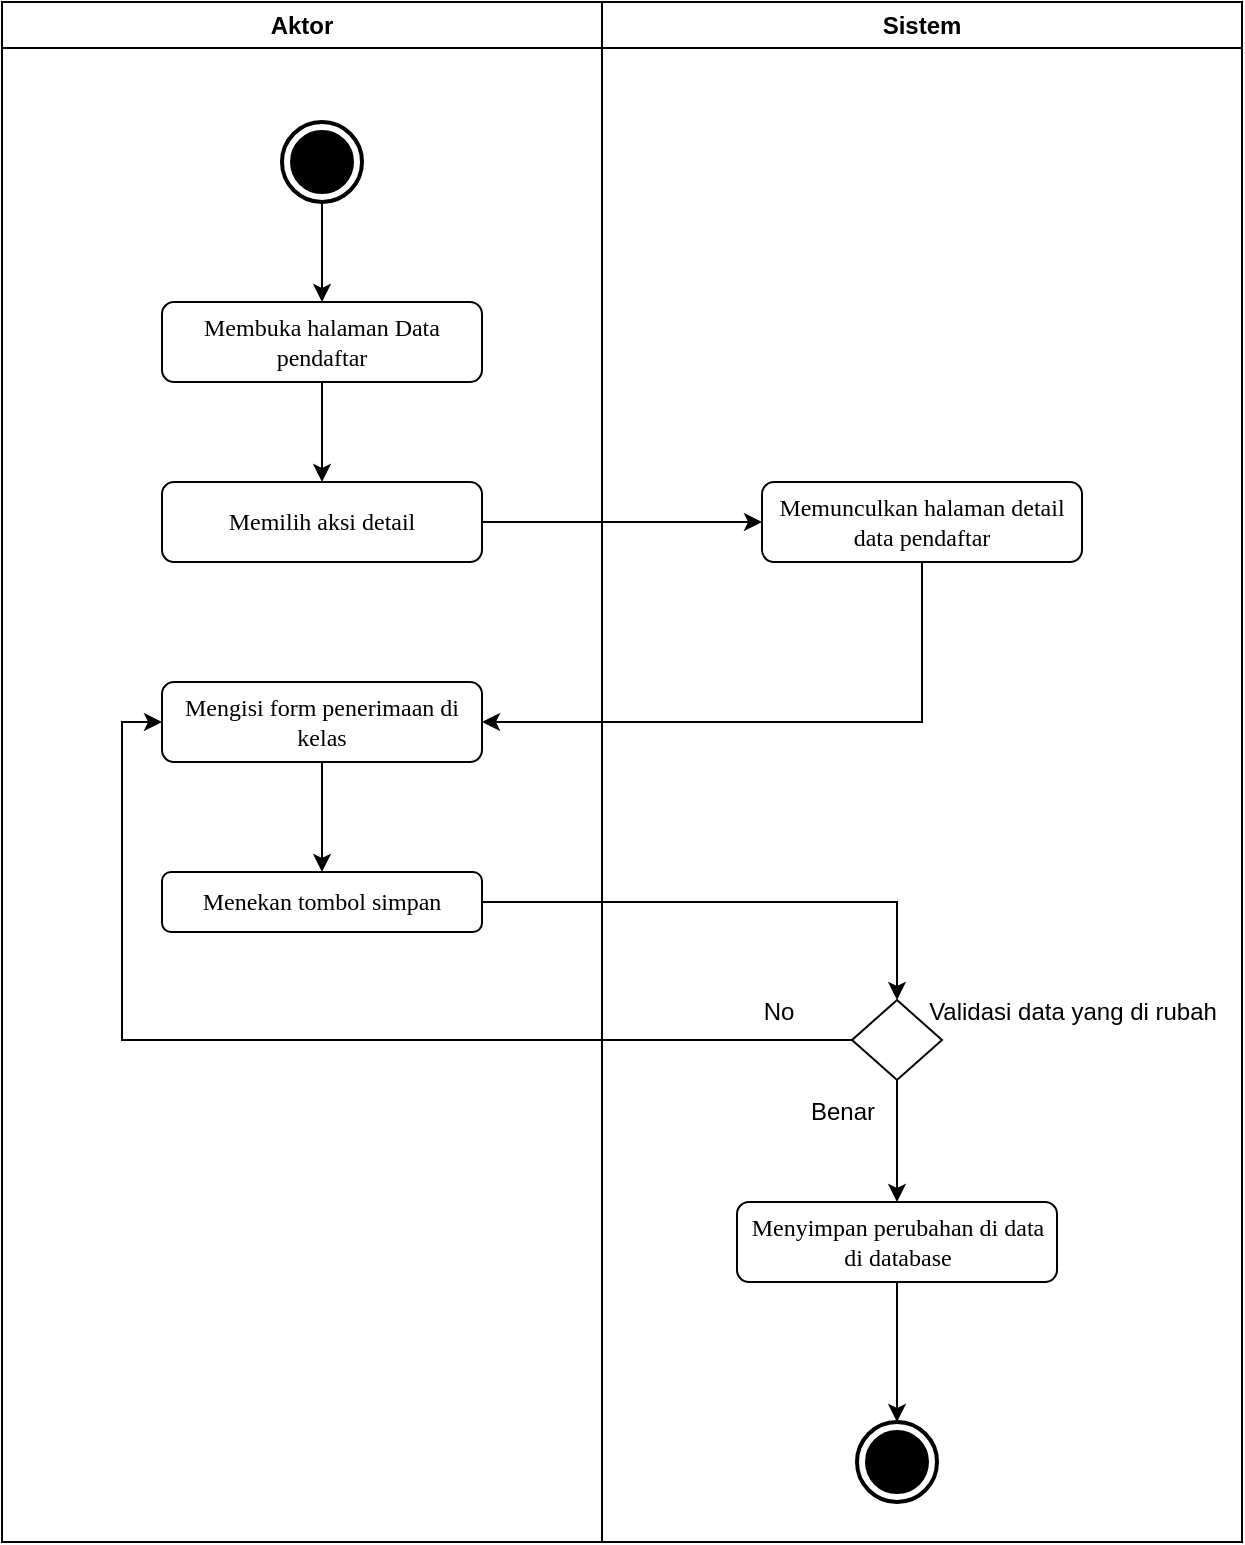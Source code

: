 <mxfile version="21.6.5" type="github">
  <diagram name="Halaman-1" id="mmzkrZ3bWaOufJRhY-9n">
    <mxGraphModel dx="1154" dy="527" grid="1" gridSize="10" guides="1" tooltips="1" connect="1" arrows="1" fold="1" page="1" pageScale="1" pageWidth="827" pageHeight="1169" math="0" shadow="0">
      <root>
        <mxCell id="0" />
        <mxCell id="1" parent="0" />
        <mxCell id="neQgJpMcW6tfKHsPSCcL-1" value="Aktor" style="swimlane;whiteSpace=wrap;html=1;" vertex="1" parent="1">
          <mxGeometry x="80" y="60" width="300" height="770" as="geometry" />
        </mxCell>
        <mxCell id="neQgJpMcW6tfKHsPSCcL-2" style="edgeStyle=orthogonalEdgeStyle;rounded=0;orthogonalLoop=1;jettySize=auto;html=1;entryX=0.5;entryY=0;entryDx=0;entryDy=0;" edge="1" parent="neQgJpMcW6tfKHsPSCcL-1" source="neQgJpMcW6tfKHsPSCcL-3" target="neQgJpMcW6tfKHsPSCcL-4">
          <mxGeometry relative="1" as="geometry" />
        </mxCell>
        <mxCell id="neQgJpMcW6tfKHsPSCcL-3" value="" style="html=1;shape=mxgraph.sysml.actFinal;strokeWidth=2;verticalLabelPosition=bottom;verticalAlignment=top;" vertex="1" parent="neQgJpMcW6tfKHsPSCcL-1">
          <mxGeometry x="140" y="60" width="40" height="40" as="geometry" />
        </mxCell>
        <mxCell id="neQgJpMcW6tfKHsPSCcL-21" style="edgeStyle=orthogonalEdgeStyle;rounded=0;orthogonalLoop=1;jettySize=auto;html=1;entryX=0.5;entryY=0;entryDx=0;entryDy=0;" edge="1" parent="neQgJpMcW6tfKHsPSCcL-1" source="neQgJpMcW6tfKHsPSCcL-4" target="neQgJpMcW6tfKHsPSCcL-20">
          <mxGeometry relative="1" as="geometry" />
        </mxCell>
        <mxCell id="neQgJpMcW6tfKHsPSCcL-4" value="&lt;font face=&quot;Times New Roman&quot;&gt;Membuka halaman Data pendaftar&lt;/font&gt;" style="shape=rect;html=1;rounded=1;whiteSpace=wrap;align=center;" vertex="1" parent="neQgJpMcW6tfKHsPSCcL-1">
          <mxGeometry x="80" y="150" width="160" height="40" as="geometry" />
        </mxCell>
        <mxCell id="neQgJpMcW6tfKHsPSCcL-24" style="edgeStyle=orthogonalEdgeStyle;rounded=0;orthogonalLoop=1;jettySize=auto;html=1;entryX=0.5;entryY=0;entryDx=0;entryDy=0;" edge="1" parent="neQgJpMcW6tfKHsPSCcL-1" source="neQgJpMcW6tfKHsPSCcL-5" target="neQgJpMcW6tfKHsPSCcL-23">
          <mxGeometry relative="1" as="geometry" />
        </mxCell>
        <mxCell id="neQgJpMcW6tfKHsPSCcL-5" value="&lt;font face=&quot;Times New Roman&quot;&gt;Mengisi form penerimaan di kelas&lt;/font&gt;" style="shape=rect;html=1;rounded=1;whiteSpace=wrap;align=center;" vertex="1" parent="neQgJpMcW6tfKHsPSCcL-1">
          <mxGeometry x="80" y="340" width="160" height="40" as="geometry" />
        </mxCell>
        <mxCell id="neQgJpMcW6tfKHsPSCcL-20" value="&lt;font face=&quot;Times New Roman&quot;&gt;Memilih aksi detail&lt;/font&gt;" style="shape=rect;html=1;rounded=1;whiteSpace=wrap;align=center;" vertex="1" parent="neQgJpMcW6tfKHsPSCcL-1">
          <mxGeometry x="80" y="240" width="160" height="40" as="geometry" />
        </mxCell>
        <mxCell id="neQgJpMcW6tfKHsPSCcL-23" value="&lt;font face=&quot;Times New Roman&quot;&gt;Menekan tombol simpan&lt;/font&gt;" style="shape=rect;html=1;rounded=1;whiteSpace=wrap;align=center;" vertex="1" parent="neQgJpMcW6tfKHsPSCcL-1">
          <mxGeometry x="80" y="435" width="160" height="30" as="geometry" />
        </mxCell>
        <mxCell id="neQgJpMcW6tfKHsPSCcL-6" value="Sistem" style="swimlane;whiteSpace=wrap;html=1;" vertex="1" parent="1">
          <mxGeometry x="380" y="60" width="320" height="770" as="geometry" />
        </mxCell>
        <mxCell id="neQgJpMcW6tfKHsPSCcL-7" value="&lt;font face=&quot;Times New Roman&quot;&gt;Memunculkan halaman detail data pendaftar&lt;/font&gt;" style="shape=rect;html=1;rounded=1;whiteSpace=wrap;align=center;" vertex="1" parent="neQgJpMcW6tfKHsPSCcL-6">
          <mxGeometry x="80" y="240" width="160" height="40" as="geometry" />
        </mxCell>
        <mxCell id="neQgJpMcW6tfKHsPSCcL-28" style="edgeStyle=orthogonalEdgeStyle;rounded=0;orthogonalLoop=1;jettySize=auto;html=1;entryX=0.5;entryY=0;entryDx=0;entryDy=0;" edge="1" parent="neQgJpMcW6tfKHsPSCcL-6" source="neQgJpMcW6tfKHsPSCcL-10" target="neQgJpMcW6tfKHsPSCcL-26">
          <mxGeometry relative="1" as="geometry" />
        </mxCell>
        <mxCell id="neQgJpMcW6tfKHsPSCcL-10" value="" style="rhombus;whiteSpace=wrap;html=1;" vertex="1" parent="neQgJpMcW6tfKHsPSCcL-6">
          <mxGeometry x="125" y="499" width="45" height="40" as="geometry" />
        </mxCell>
        <mxCell id="neQgJpMcW6tfKHsPSCcL-13" value="" style="html=1;shape=mxgraph.sysml.actFinal;strokeWidth=2;verticalLabelPosition=bottom;verticalAlignment=top;" vertex="1" parent="neQgJpMcW6tfKHsPSCcL-6">
          <mxGeometry x="127.5" y="710" width="40" height="40" as="geometry" />
        </mxCell>
        <mxCell id="neQgJpMcW6tfKHsPSCcL-14" value="Validasi data yang di rubah" style="text;html=1;align=center;verticalAlign=middle;resizable=0;points=[];autosize=1;strokeColor=none;fillColor=none;" vertex="1" parent="neQgJpMcW6tfKHsPSCcL-6">
          <mxGeometry x="150" y="490" width="170" height="30" as="geometry" />
        </mxCell>
        <mxCell id="neQgJpMcW6tfKHsPSCcL-30" style="edgeStyle=orthogonalEdgeStyle;rounded=0;orthogonalLoop=1;jettySize=auto;html=1;entryX=0.5;entryY=0;entryDx=0;entryDy=0;entryPerimeter=0;" edge="1" parent="neQgJpMcW6tfKHsPSCcL-6" source="neQgJpMcW6tfKHsPSCcL-26" target="neQgJpMcW6tfKHsPSCcL-13">
          <mxGeometry relative="1" as="geometry" />
        </mxCell>
        <mxCell id="neQgJpMcW6tfKHsPSCcL-26" value="&lt;font face=&quot;Times New Roman&quot;&gt;Menyimpan perubahan di data di database&lt;/font&gt;" style="shape=rect;html=1;rounded=1;whiteSpace=wrap;align=center;" vertex="1" parent="neQgJpMcW6tfKHsPSCcL-6">
          <mxGeometry x="67.5" y="600" width="160" height="40" as="geometry" />
        </mxCell>
        <mxCell id="neQgJpMcW6tfKHsPSCcL-15" value="Benar" style="text;html=1;align=center;verticalAlign=middle;resizable=0;points=[];autosize=1;strokeColor=none;fillColor=none;" vertex="1" parent="neQgJpMcW6tfKHsPSCcL-6">
          <mxGeometry x="90" y="540" width="60" height="30" as="geometry" />
        </mxCell>
        <mxCell id="neQgJpMcW6tfKHsPSCcL-16" value="No" style="text;html=1;align=center;verticalAlign=middle;resizable=0;points=[];autosize=1;strokeColor=none;fillColor=none;" vertex="1" parent="neQgJpMcW6tfKHsPSCcL-6">
          <mxGeometry x="67.5" y="490" width="40" height="30" as="geometry" />
        </mxCell>
        <mxCell id="neQgJpMcW6tfKHsPSCcL-17" style="edgeStyle=orthogonalEdgeStyle;rounded=0;orthogonalLoop=1;jettySize=auto;html=1;entryX=1;entryY=0.5;entryDx=0;entryDy=0;" edge="1" parent="1" source="neQgJpMcW6tfKHsPSCcL-7" target="neQgJpMcW6tfKHsPSCcL-5">
          <mxGeometry relative="1" as="geometry">
            <Array as="points">
              <mxPoint x="540" y="420" />
            </Array>
            <mxPoint x="340" y="420" as="targetPoint" />
          </mxGeometry>
        </mxCell>
        <mxCell id="neQgJpMcW6tfKHsPSCcL-22" style="edgeStyle=orthogonalEdgeStyle;rounded=0;orthogonalLoop=1;jettySize=auto;html=1;entryX=0;entryY=0.5;entryDx=0;entryDy=0;" edge="1" parent="1" source="neQgJpMcW6tfKHsPSCcL-20" target="neQgJpMcW6tfKHsPSCcL-7">
          <mxGeometry relative="1" as="geometry" />
        </mxCell>
        <mxCell id="neQgJpMcW6tfKHsPSCcL-25" style="edgeStyle=orthogonalEdgeStyle;rounded=0;orthogonalLoop=1;jettySize=auto;html=1;entryX=0.5;entryY=0;entryDx=0;entryDy=0;" edge="1" parent="1" source="neQgJpMcW6tfKHsPSCcL-23" target="neQgJpMcW6tfKHsPSCcL-10">
          <mxGeometry relative="1" as="geometry">
            <mxPoint x="460" y="500" as="targetPoint" />
          </mxGeometry>
        </mxCell>
        <mxCell id="neQgJpMcW6tfKHsPSCcL-29" style="edgeStyle=orthogonalEdgeStyle;rounded=0;orthogonalLoop=1;jettySize=auto;html=1;entryX=0;entryY=0.5;entryDx=0;entryDy=0;" edge="1" parent="1" source="neQgJpMcW6tfKHsPSCcL-10" target="neQgJpMcW6tfKHsPSCcL-5">
          <mxGeometry relative="1" as="geometry" />
        </mxCell>
      </root>
    </mxGraphModel>
  </diagram>
</mxfile>
